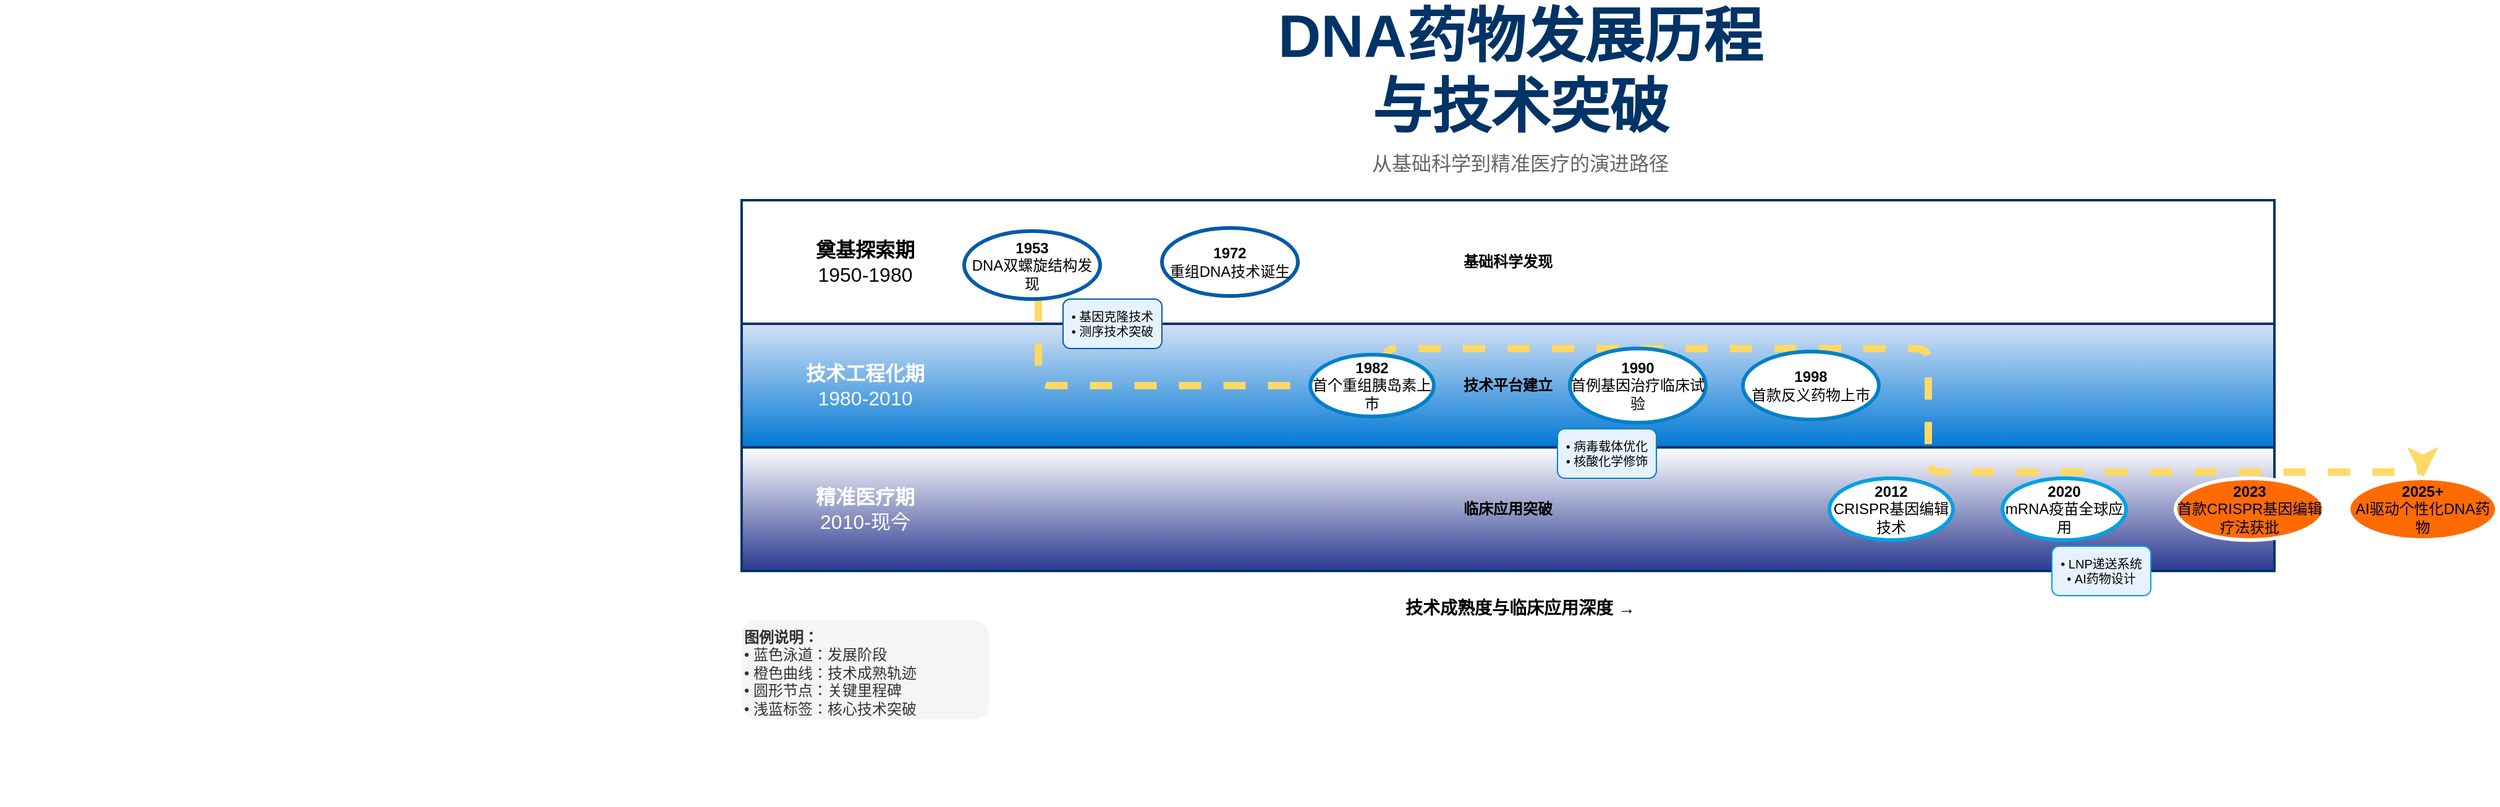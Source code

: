 <mxfile version="28.2.7">
  <diagram name="第 1 页" id="JnTsTW6he8jAbLoneIEE">
    <mxGraphModel dx="2609" dy="2385" grid="1" gridSize="10" guides="1" tooltips="1" connect="1" arrows="1" fold="1" page="1" pageScale="1" pageWidth="827" pageHeight="1169" math="0" shadow="0">
      <root>
        <mxCell id="0" />
        <mxCell id="1" parent="0" />
        <mxCell id="nDQXmqwVLMpLPW4qeBTz-2" value="&#xa;  &#xa;    &#xa;      &#xa;        &#xa;        &#xa;        &#xa;        &#xa;        &#xa;          &#xa;        &#xa;&#xa;        &#xa;        &#xa;          &#xa;        &#xa;&#xa;        &#xa;        &#xa;          &#xa;        &#xa;        &#xa;          &#xa;        &#xa;&#xa;        &#xa;        &#xa;          &#xa;        &#xa;        &#xa;          &#xa;        &#xa;&#xa;        &#xa;        &#xa;          &#xa;        &#xa;        &#xa;          &#xa;        &#xa;&#xa;        &#xa;        &#xa;          &#xa;        &#xa;        &#xa;          &#xa;        &#xa;&#xa;        &#xa;        &#xa;          &#xa;        &#xa;        &#xa;          &#xa;        &#xa;&#xa;        &#xa;        &#xa;          &#xa;        &#xa;        &#xa;          &#xa;        &#xa;&#xa;        &#xa;        &#xa;          &#xa;        &#xa;        &#xa;          &#xa;        &#xa;        &#xa;          &#xa;        &#xa;      &#xa;    &#xa;  &#xa;" style="text;whiteSpace=wrap;html=1;rotation=90;" vertex="1" parent="1">
          <mxGeometry width="30" height="1150" as="geometry" />
        </mxCell>
        <mxCell id="nDQXmqwVLMpLPW4qeBTz-3" value="&lt;h1 style=&quot;margin:0&quot;&gt;DNA药物发展历程与技术突破&lt;/h1&gt;&lt;div style=&quot;color: rgb(102, 102, 102);&quot;&gt;&lt;font style=&quot;font-size: 16px;&quot;&gt;从基础科学到精准医疗的演进路径&lt;/font&gt;&lt;/div&gt;" style="text;html=1;strokeColor=none;fillColor=none;align=center;verticalAlign=middle;whiteSpace=wrap;fontSize=24;fontColor=#003366;" vertex="1" parent="1">
          <mxGeometry x="470" y="-20" width="400" height="60" as="geometry" />
        </mxCell>
        <mxCell id="nDQXmqwVLMpLPW4qeBTz-4" value="&lt;b&gt;基础科学发现&lt;/b&gt;" style="rounded=0;whiteSpace=wrap;html=1;fillColor=#FFFFFF;strokeColor=#003366;strokeWidth=2;gradientColor=none;gradientDirection=north;" vertex="1" parent="1">
          <mxGeometry x="40" y="100" width="1240" height="100" as="geometry" />
        </mxCell>
        <mxCell id="nDQXmqwVLMpLPW4qeBTz-5" value="&lt;b&gt;技术平台建立&lt;/b&gt;" style="rounded=0;whiteSpace=wrap;html=1;fillColor=#0078D4;strokeColor=#003366;strokeWidth=2;gradientColor=#D4E1F5;gradientDirection=north;" vertex="1" parent="1">
          <mxGeometry x="40" y="200" width="1240" height="100" as="geometry" />
        </mxCell>
        <mxCell id="nDQXmqwVLMpLPW4qeBTz-6" value="&lt;b&gt;临床应用突破&lt;/b&gt;" style="rounded=0;whiteSpace=wrap;html=1;fillColor=#2B398F;strokeColor=#003366;strokeWidth=2;gradientColor=#FFFFFF;gradientDirection=north;" vertex="1" parent="1">
          <mxGeometry x="40" y="300" width="1240" height="100" as="geometry" />
        </mxCell>
        <mxCell id="nDQXmqwVLMpLPW4qeBTz-7" value="&lt;b&gt;奠基探索期&lt;/b&gt;&lt;br&gt;1950-1980" style="text;html=1;strokeColor=none;fillColor=none;align=center;verticalAlign=middle;whiteSpace=wrap;fontColor=#000000;fontSize=16;" vertex="1" parent="1">
          <mxGeometry x="80" y="135" width="120" height="30" as="geometry" />
        </mxCell>
        <mxCell id="nDQXmqwVLMpLPW4qeBTz-8" value="&lt;b&gt;技术工程化期&lt;/b&gt;&lt;br&gt;1980-2010" style="text;html=1;strokeColor=none;fillColor=none;align=center;verticalAlign=middle;whiteSpace=wrap;fontColor=#ffffff;fontSize=16;" vertex="1" parent="1">
          <mxGeometry x="80" y="235" width="120" height="30" as="geometry" />
        </mxCell>
        <mxCell id="nDQXmqwVLMpLPW4qeBTz-9" value="&lt;b&gt;精准医疗期&lt;/b&gt;&lt;br&gt;2010-现今" style="text;html=1;strokeColor=none;fillColor=none;align=center;verticalAlign=middle;whiteSpace=wrap;fontColor=#ffffff;fontSize=16;" vertex="1" parent="1">
          <mxGeometry x="80" y="335" width="120" height="30" as="geometry" />
        </mxCell>
        <mxCell id="nDQXmqwVLMpLPW4qeBTz-10" style="edgeStyle=orthogonalEdgeStyle;rounded=1;strokeColor=#FFD966;strokeWidth=6;dashed=1;" edge="1" parent="1" source="nDQXmqwVLMpLPW4qeBTz-11" target="nDQXmqwVLMpLPW4qeBTz-19">
          <mxGeometry relative="1" as="geometry">
            <Array as="points">
              <mxPoint x="280" y="250" />
              <mxPoint x="560" y="180" />
              <mxPoint x="840" y="220" />
              <mxPoint x="1000" y="280" />
              <mxPoint x="1160" y="320" />
            </Array>
          </mxGeometry>
        </mxCell>
        <mxCell id="nDQXmqwVLMpLPW4qeBTz-11" value="&lt;b&gt;1953&lt;/b&gt;&lt;br&gt;DNA双螺旋结构发现" style="ellipse;whiteSpace=wrap;html=1;fillColor=#ffffff;strokeColor=#005BAA;strokeWidth=3;fontSize=12;" vertex="1" parent="1">
          <mxGeometry x="220" y="125" width="110" height="55" as="geometry" />
        </mxCell>
        <mxCell id="nDQXmqwVLMpLPW4qeBTz-12" value="&lt;b&gt;1972&lt;/b&gt;&lt;br&gt;重组DNA技术诞生" style="ellipse;whiteSpace=wrap;html=1;fillColor=#ffffff;strokeColor=#005BAA;strokeWidth=3;fontSize=12;" vertex="1" parent="1">
          <mxGeometry x="380" y="122.5" width="110" height="55" as="geometry" />
        </mxCell>
        <mxCell id="nDQXmqwVLMpLPW4qeBTz-13" value="&lt;b&gt;1982&lt;/b&gt;&lt;br&gt;首个重组胰岛素上市" style="ellipse;whiteSpace=wrap;html=1;fillColor=#ffffff;strokeColor=#0080C8;strokeWidth=3;fontSize=12;" vertex="1" parent="1">
          <mxGeometry x="500" y="225" width="100" height="50" as="geometry" />
        </mxCell>
        <mxCell id="nDQXmqwVLMpLPW4qeBTz-14" value="&lt;b&gt;1990&lt;/b&gt;&lt;br&gt;首例基因治疗临床试验" style="ellipse;whiteSpace=wrap;html=1;fillColor=#ffffff;strokeColor=#0080C8;strokeWidth=3;fontSize=12;" vertex="1" parent="1">
          <mxGeometry x="710" y="220" width="110" height="60" as="geometry" />
        </mxCell>
        <mxCell id="nDQXmqwVLMpLPW4qeBTz-15" value="&lt;b&gt;1998&lt;/b&gt;&lt;br&gt;首款反义药物上市" style="ellipse;whiteSpace=wrap;html=1;fillColor=#ffffff;strokeColor=#0080C8;strokeWidth=3;fontSize=12;" vertex="1" parent="1">
          <mxGeometry x="850" y="222.5" width="110" height="55" as="geometry" />
        </mxCell>
        <mxCell id="nDQXmqwVLMpLPW4qeBTz-16" value="&lt;b&gt;2012&lt;/b&gt;&lt;br&gt;CRISPR基因编辑技术" style="ellipse;whiteSpace=wrap;html=1;fillColor=#ffffff;strokeColor=#00A0E3;strokeWidth=3;fontSize=12;" vertex="1" parent="1">
          <mxGeometry x="920" y="325" width="100" height="50" as="geometry" />
        </mxCell>
        <mxCell id="nDQXmqwVLMpLPW4qeBTz-17" value="&lt;b&gt;2020&lt;/b&gt;&lt;br&gt;mRNA疫苗全球应用" style="ellipse;whiteSpace=wrap;html=1;fillColor=#ffffff;strokeColor=#00A0E3;strokeWidth=3;fontSize=12;" vertex="1" parent="1">
          <mxGeometry x="1060" y="325" width="100" height="50" as="geometry" />
        </mxCell>
        <mxCell id="nDQXmqwVLMpLPW4qeBTz-18" value="&lt;b&gt;2023&lt;/b&gt;&lt;br&gt;首款CRISPR基因编辑疗法获批" style="ellipse;whiteSpace=wrap;html=1;fillColor=#FF6B00;strokeColor=#ffffff;strokeWidth=3;fontSize=12;fontColor=#000033;" vertex="1" parent="1">
          <mxGeometry x="1200" y="325" width="120" height="50" as="geometry" />
        </mxCell>
        <mxCell id="nDQXmqwVLMpLPW4qeBTz-19" value="&lt;b&gt;2025+&lt;/b&gt;&lt;br&gt;AI驱动个性化DNA药物" style="ellipse;whiteSpace=wrap;html=1;fillColor=#FF6B00;strokeColor=#ffffff;strokeWidth=3;fontSize=12;fontColor=#000033;" vertex="1" parent="1">
          <mxGeometry x="1340" y="325" width="120" height="50" as="geometry" />
        </mxCell>
        <mxCell id="nDQXmqwVLMpLPW4qeBTz-20" value="• 基因克隆技术&lt;br&gt;• 测序技术突破" style="rounded=1;whiteSpace=wrap;html=1;fillColor=#e6f2ff;strokeColor=#005BAA;strokeWidth=1;fontSize=10;" vertex="1" parent="1">
          <mxGeometry x="300" y="180" width="80" height="40" as="geometry" />
        </mxCell>
        <mxCell id="nDQXmqwVLMpLPW4qeBTz-21" value="• 病毒载体优化&lt;br&gt;• 核酸化学修饰" style="rounded=1;whiteSpace=wrap;html=1;fillColor=#e6f2ff;strokeColor=#0080C8;strokeWidth=1;fontSize=10;" vertex="1" parent="1">
          <mxGeometry x="700" y="285" width="80" height="40" as="geometry" />
        </mxCell>
        <mxCell id="nDQXmqwVLMpLPW4qeBTz-22" value="• LNP递送系统&lt;br&gt;• AI药物设计" style="rounded=1;whiteSpace=wrap;html=1;fillColor=#e6f2ff;strokeColor=#00A0E3;strokeWidth=1;fontSize=10;" vertex="1" parent="1">
          <mxGeometry x="1100" y="380" width="80" height="40" as="geometry" />
        </mxCell>
        <mxCell id="nDQXmqwVLMpLPW4qeBTz-23" value="技术成熟度与临床应用深度 →" style="text;html=1;strokeColor=none;fillColor=none;align=center;verticalAlign=middle;whiteSpace=wrap;fontSize=14;fontColor=#000000;rotation=0;fontStyle=1" vertex="1" parent="1">
          <mxGeometry x="570" y="420" width="200" height="20" as="geometry" />
        </mxCell>
        <mxCell id="nDQXmqwVLMpLPW4qeBTz-24" value="&lt;b&gt;图例说明：&lt;/b&gt;&lt;br&gt;• 蓝色泳道：发展阶段&lt;br&gt;• 橙色曲线：技术成熟轨迹&lt;br&gt;• 圆形节点：关键里程碑&lt;br&gt;• 浅蓝标签：核心技术突破" style="text;html=1;strokeColor=none;fillColor=#f5f5f5;align=left;verticalAlign=top;whiteSpace=wrap;fontSize=12;fontColor=#333333;rounded=1;" vertex="1" parent="1">
          <mxGeometry x="40" y="440" width="200" height="80" as="geometry" />
        </mxCell>
      </root>
    </mxGraphModel>
  </diagram>
</mxfile>

